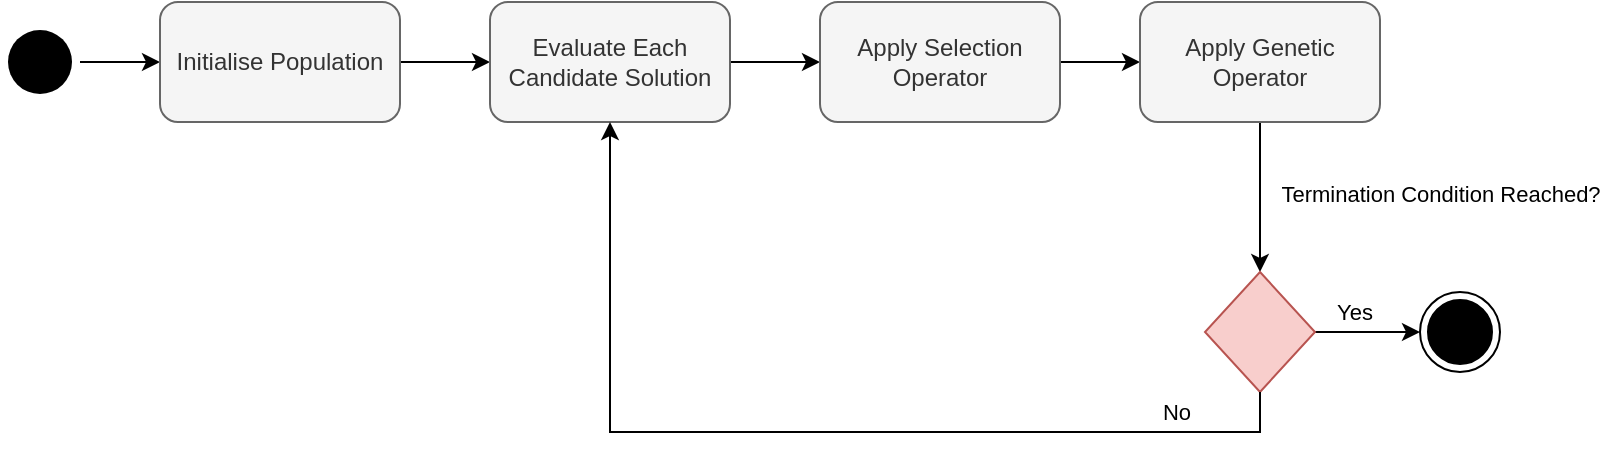 <mxfile version="27.1.6">
  <diagram name="Page-1" id="Q_Y5vOs19XMr8ZMtz57X">
    <mxGraphModel dx="1360" dy="795" grid="1" gridSize="10" guides="1" tooltips="1" connect="1" arrows="1" fold="1" page="1" pageScale="1" pageWidth="850" pageHeight="1100" math="0" shadow="0">
      <root>
        <mxCell id="0" />
        <mxCell id="1" parent="0" />
        <mxCell id="RoEHXKqVC8zRtC_oqP53-17" value="" style="edgeStyle=orthogonalEdgeStyle;rounded=0;orthogonalLoop=1;jettySize=auto;html=1;" parent="1" source="RoEHXKqVC8zRtC_oqP53-1" target="RoEHXKqVC8zRtC_oqP53-3" edge="1">
          <mxGeometry relative="1" as="geometry" />
        </mxCell>
        <mxCell id="RoEHXKqVC8zRtC_oqP53-1" value="" style="ellipse;html=1;shape=startState;fillColor=#000000;strokeColor=none;" parent="1" vertex="1">
          <mxGeometry x="60" y="335" width="40" height="40" as="geometry" />
        </mxCell>
        <mxCell id="RoEHXKqVC8zRtC_oqP53-6" value="" style="edgeStyle=orthogonalEdgeStyle;rounded=0;orthogonalLoop=1;jettySize=auto;html=1;" parent="1" source="RoEHXKqVC8zRtC_oqP53-3" target="RoEHXKqVC8zRtC_oqP53-5" edge="1">
          <mxGeometry relative="1" as="geometry" />
        </mxCell>
        <mxCell id="RoEHXKqVC8zRtC_oqP53-3" value="Initialise Population" style="rounded=1;whiteSpace=wrap;html=1;fillColor=#f5f5f5;fontColor=#333333;strokeColor=#666666;" parent="1" vertex="1">
          <mxGeometry x="140" y="325" width="120" height="60" as="geometry" />
        </mxCell>
        <mxCell id="RoEHXKqVC8zRtC_oqP53-8" value="" style="edgeStyle=orthogonalEdgeStyle;rounded=0;orthogonalLoop=1;jettySize=auto;html=1;" parent="1" source="RoEHXKqVC8zRtC_oqP53-5" target="RoEHXKqVC8zRtC_oqP53-7" edge="1">
          <mxGeometry relative="1" as="geometry" />
        </mxCell>
        <mxCell id="RoEHXKqVC8zRtC_oqP53-5" value="Evaluate Each Candidate Solution" style="rounded=1;whiteSpace=wrap;html=1;fillColor=#f5f5f5;fontColor=#333333;strokeColor=#666666;" parent="1" vertex="1">
          <mxGeometry x="305" y="325" width="120" height="60" as="geometry" />
        </mxCell>
        <mxCell id="RoEHXKqVC8zRtC_oqP53-10" value="" style="edgeStyle=orthogonalEdgeStyle;rounded=0;orthogonalLoop=1;jettySize=auto;html=1;" parent="1" source="RoEHXKqVC8zRtC_oqP53-7" target="RoEHXKqVC8zRtC_oqP53-9" edge="1">
          <mxGeometry relative="1" as="geometry" />
        </mxCell>
        <mxCell id="RoEHXKqVC8zRtC_oqP53-7" value="Apply Selection Operator" style="rounded=1;whiteSpace=wrap;html=1;fillColor=#f5f5f5;fontColor=#333333;strokeColor=#666666;" parent="1" vertex="1">
          <mxGeometry x="470" y="325" width="120" height="60" as="geometry" />
        </mxCell>
        <mxCell id="RoEHXKqVC8zRtC_oqP53-15" value="" style="edgeStyle=orthogonalEdgeStyle;rounded=0;orthogonalLoop=1;jettySize=auto;html=1;" parent="1" source="RoEHXKqVC8zRtC_oqP53-9" target="RoEHXKqVC8zRtC_oqP53-14" edge="1">
          <mxGeometry relative="1" as="geometry" />
        </mxCell>
        <mxCell id="RoEHXKqVC8zRtC_oqP53-20" value="Termination Condition Reached?" style="edgeLabel;html=1;align=center;verticalAlign=middle;resizable=0;points=[];labelBackgroundColor=none;" parent="RoEHXKqVC8zRtC_oqP53-15" vertex="1" connectable="0">
          <mxGeometry x="-0.05" y="1" relative="1" as="geometry">
            <mxPoint x="89" as="offset" />
          </mxGeometry>
        </mxCell>
        <mxCell id="RoEHXKqVC8zRtC_oqP53-9" value="Apply Genetic Operator" style="rounded=1;whiteSpace=wrap;html=1;fillColor=#f5f5f5;fontColor=#333333;strokeColor=#666666;" parent="1" vertex="1">
          <mxGeometry x="630" y="325" width="120" height="60" as="geometry" />
        </mxCell>
        <mxCell id="RoEHXKqVC8zRtC_oqP53-18" value="" style="edgeStyle=orthogonalEdgeStyle;rounded=0;orthogonalLoop=1;jettySize=auto;html=1;" parent="1" source="RoEHXKqVC8zRtC_oqP53-14" target="RoEHXKqVC8zRtC_oqP53-16" edge="1">
          <mxGeometry relative="1" as="geometry" />
        </mxCell>
        <mxCell id="RoEHXKqVC8zRtC_oqP53-21" value="Yes" style="edgeLabel;html=1;align=center;verticalAlign=middle;resizable=0;points=[];labelBackgroundColor=none;" parent="RoEHXKqVC8zRtC_oqP53-18" vertex="1" connectable="0">
          <mxGeometry x="-0.248" y="1" relative="1" as="geometry">
            <mxPoint y="-9" as="offset" />
          </mxGeometry>
        </mxCell>
        <mxCell id="RoEHXKqVC8zRtC_oqP53-14" value="" style="rhombus;whiteSpace=wrap;html=1;strokeWidth=1;fillColor=#f8cecc;strokeColor=#b85450;" parent="1" vertex="1">
          <mxGeometry x="662.5" y="460" width="55" height="60" as="geometry" />
        </mxCell>
        <mxCell id="RoEHXKqVC8zRtC_oqP53-16" value="" style="ellipse;html=1;shape=endState;fillColor=#000000;strokeColor=#000000;" parent="1" vertex="1">
          <mxGeometry x="770" y="470" width="40" height="40" as="geometry" />
        </mxCell>
        <mxCell id="RoEHXKqVC8zRtC_oqP53-19" value="" style="edgeStyle=orthogonalEdgeStyle;rounded=0;orthogonalLoop=1;jettySize=auto;html=1;exitX=0.5;exitY=1;exitDx=0;exitDy=0;entryX=0.5;entryY=1;entryDx=0;entryDy=0;" parent="1" source="RoEHXKqVC8zRtC_oqP53-14" target="RoEHXKqVC8zRtC_oqP53-5" edge="1">
          <mxGeometry relative="1" as="geometry">
            <mxPoint x="700" y="395" as="sourcePoint" />
            <mxPoint x="700" y="435" as="targetPoint" />
          </mxGeometry>
        </mxCell>
        <mxCell id="RoEHXKqVC8zRtC_oqP53-22" value="No" style="edgeLabel;html=1;align=center;verticalAlign=middle;resizable=0;points=[];labelBackgroundColor=none;" parent="RoEHXKqVC8zRtC_oqP53-19" vertex="1" connectable="0">
          <mxGeometry x="-0.432" y="4" relative="1" as="geometry">
            <mxPoint x="80" y="-14" as="offset" />
          </mxGeometry>
        </mxCell>
      </root>
    </mxGraphModel>
  </diagram>
</mxfile>
